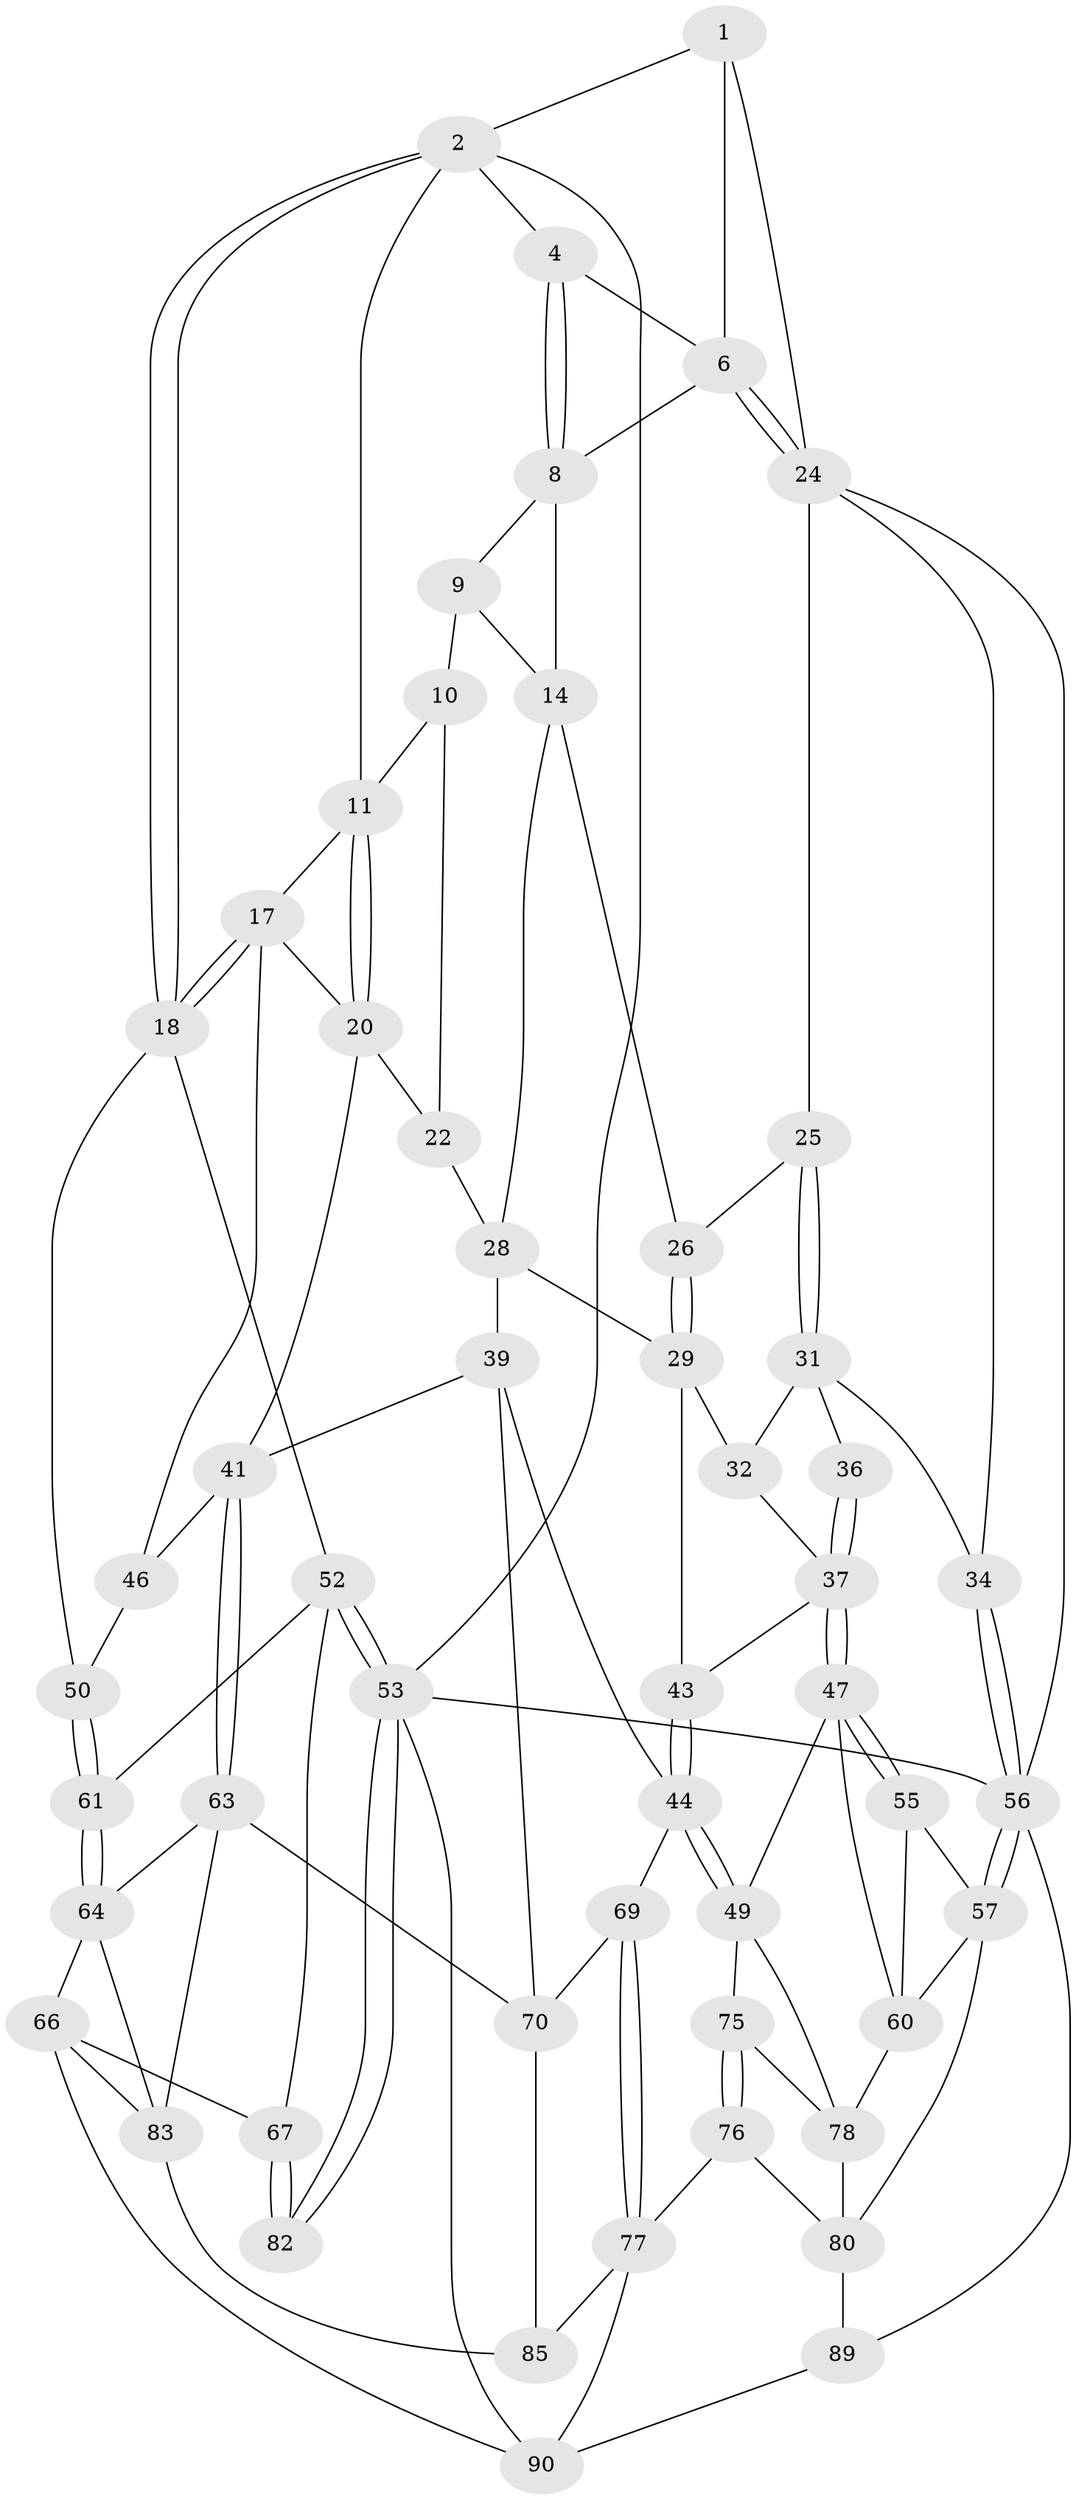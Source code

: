 // original degree distribution, {3: 0.03296703296703297, 6: 0.21978021978021978, 4: 0.23076923076923078, 5: 0.5164835164835165}
// Generated by graph-tools (version 1.1) at 2025/42/03/06/25 10:42:34]
// undirected, 54 vertices, 120 edges
graph export_dot {
graph [start="1"]
  node [color=gray90,style=filled];
  1 [pos="+0.774501041578268+0"];
  2 [pos="+0+0",super="+3"];
  4 [pos="+0.4688262425023156+0",super="+5"];
  6 [pos="+0.8309906012465154+0.1311429621625973",super="+7"];
  8 [pos="+0.44695368198819396+0",super="+13"];
  9 [pos="+0.3497667374820156+0.053100039065620726",super="+16"];
  10 [pos="+0.2775199868420206+0.118289801729247",super="+19"];
  11 [pos="+0.257712945756682+0.12028839869287236",super="+12"];
  14 [pos="+0.5391798989622429+0.20293776827944243",super="+15"];
  17 [pos="+0+0.29146617332296026",super="+21"];
  18 [pos="+0+0.30241103763002897",super="+51"];
  20 [pos="+0.23824112904719297+0.3577925770239171",super="+23"];
  22 [pos="+0.2870221540371727+0.3536005176862607"];
  24 [pos="+0.8570601753467484+0.16905517919408988",super="+27"];
  25 [pos="+0.8057242466913774+0.24218235429915755"];
  26 [pos="+0.8051591370843177+0.24240969153301806"];
  28 [pos="+0.5010280812449078+0.29554584256682265",super="+30"];
  29 [pos="+0.706815622644975+0.3530334411866568",super="+33"];
  31 [pos="+0.851761830406645+0.35884086146009336",super="+35"];
  32 [pos="+0.8107910841473979+0.40173745698962227"];
  34 [pos="+1+0.5025248674915608"];
  36 [pos="+0.9435900108181533+0.5217566144177755"];
  37 [pos="+0.8364669192029603+0.5102813374671028",super="+38"];
  39 [pos="+0.5257763848274531+0.5467581350988518",super="+40"];
  41 [pos="+0.43238914614556984+0.573471056420064",super="+42"];
  43 [pos="+0.7227346162081991+0.43447861422642126"];
  44 [pos="+0.6310006513638513+0.5792678193845534",super="+45"];
  46 [pos="+0.20379672568143858+0.5557619463810557"];
  47 [pos="+0.6615040125926851+0.590806991362576",super="+48"];
  49 [pos="+0.6503412163247624+0.5926715413914084",super="+74"];
  50 [pos="+0.18812439584677795+0.572760822052"];
  52 [pos="+0+0.6028941130232987",super="+62"];
  53 [pos="+0+0.821633389644433",super="+54"];
  55 [pos="+0.8908687080095529+0.5868026399014561",super="+59"];
  56 [pos="+1+0.891462430058119",super="+79"];
  57 [pos="+0.9253163418967464+0.8090226514571953",super="+58"];
  60 [pos="+0.6658410426158685+0.5987429671398474",super="+73"];
  61 [pos="+0.16746296117498208+0.6090534783123353"];
  63 [pos="+0.3825680270917986+0.6629396243706785",super="+72"];
  64 [pos="+0.2238665855748129+0.6977747031080281",super="+65"];
  66 [pos="+0.17006433956246514+0.8222579953521243",super="+87"];
  67 [pos="+0.1531734895169055+0.8135112925383934",super="+68"];
  69 [pos="+0.5340824041167032+0.7631868829398467"];
  70 [pos="+0.47403712721632285+0.7635686543403934",super="+71"];
  75 [pos="+0.6581059504910991+0.7930751752237454"];
  76 [pos="+0.6476069148318475+0.8059170998574232"];
  77 [pos="+0.5677065511838947+0.8247170293970375",super="+84"];
  78 [pos="+0.760299617943787+0.7471410622512102",super="+81"];
  80 [pos="+0.8142720777956947+0.8422601449005335",super="+88"];
  82 [pos="+0+0.8094498674400019"];
  83 [pos="+0.28823867812455645+0.8011265720969648",super="+86"];
  85 [pos="+0.44543965209907294+0.897589228173374"];
  89 [pos="+0.6798457572078888+1"];
  90 [pos="+0.5580763235856623+1",super="+91"];
  1 -- 2;
  1 -- 6;
  1 -- 24;
  2 -- 18;
  2 -- 18;
  2 -- 11;
  2 -- 4;
  2 -- 53;
  4 -- 8;
  4 -- 8;
  4 -- 6;
  6 -- 24;
  6 -- 24;
  6 -- 8;
  8 -- 9;
  8 -- 14;
  9 -- 10 [weight=2];
  9 -- 14;
  10 -- 11;
  10 -- 22;
  11 -- 20;
  11 -- 20;
  11 -- 17;
  14 -- 26;
  14 -- 28;
  17 -- 18;
  17 -- 18;
  17 -- 20;
  17 -- 46;
  18 -- 50;
  18 -- 52;
  20 -- 41;
  20 -- 22;
  22 -- 28;
  24 -- 25;
  24 -- 56;
  24 -- 34;
  25 -- 26;
  25 -- 31;
  25 -- 31;
  26 -- 29;
  26 -- 29;
  28 -- 29;
  28 -- 39;
  29 -- 32;
  29 -- 43;
  31 -- 32;
  31 -- 34;
  31 -- 36;
  32 -- 37;
  34 -- 56;
  34 -- 56;
  36 -- 37;
  36 -- 37;
  37 -- 47;
  37 -- 47;
  37 -- 43;
  39 -- 44;
  39 -- 41;
  39 -- 70;
  41 -- 63;
  41 -- 63;
  41 -- 46;
  43 -- 44;
  43 -- 44;
  44 -- 49;
  44 -- 49;
  44 -- 69;
  46 -- 50;
  47 -- 55;
  47 -- 55;
  47 -- 49;
  47 -- 60;
  49 -- 75;
  49 -- 78;
  50 -- 61;
  50 -- 61;
  52 -- 53;
  52 -- 53;
  52 -- 61;
  52 -- 67;
  53 -- 82;
  53 -- 82;
  53 -- 56;
  53 -- 90;
  55 -- 60;
  55 -- 57;
  56 -- 57;
  56 -- 57;
  56 -- 89;
  57 -- 80;
  57 -- 60;
  60 -- 78;
  61 -- 64;
  61 -- 64;
  63 -- 64;
  63 -- 83;
  63 -- 70;
  64 -- 66;
  64 -- 83;
  66 -- 67;
  66 -- 90;
  66 -- 83;
  67 -- 82 [weight=2];
  67 -- 82;
  69 -- 70;
  69 -- 77;
  69 -- 77;
  70 -- 85;
  75 -- 76;
  75 -- 76;
  75 -- 78;
  76 -- 77;
  76 -- 80;
  77 -- 90;
  77 -- 85;
  78 -- 80;
  80 -- 89;
  83 -- 85;
  89 -- 90;
}
